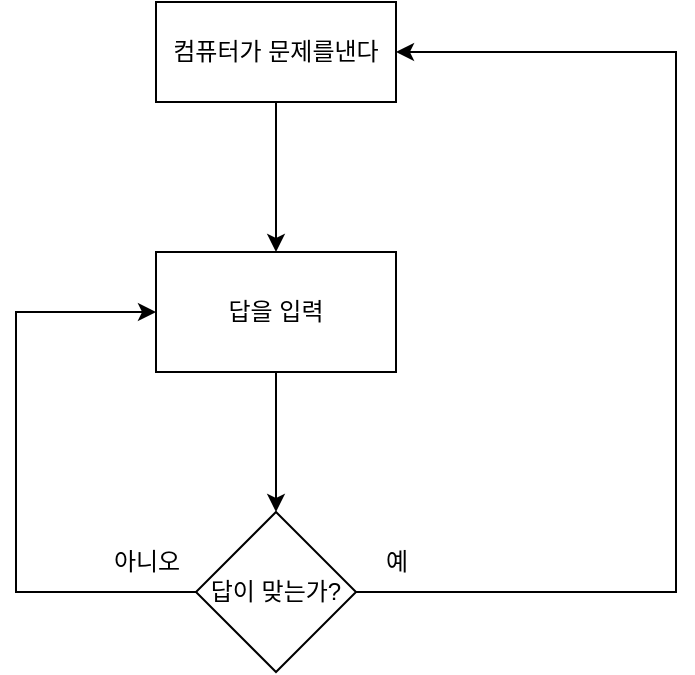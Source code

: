 <mxfile version="14.6.13" type="github">
  <diagram id="IwX6sSWW9HUgvhzVOTlq" name="Page-1">
    <mxGraphModel dx="782" dy="1121" grid="1" gridSize="10" guides="1" tooltips="1" connect="1" arrows="1" fold="1" page="1" pageScale="1" pageWidth="827" pageHeight="1169" math="0" shadow="0">
      <root>
        <mxCell id="0" />
        <mxCell id="1" parent="0" />
        <mxCell id="SVgFNXOLMLxnsQe0pSa9-5" value="" style="edgeStyle=orthogonalEdgeStyle;rounded=0;orthogonalLoop=1;jettySize=auto;html=1;" edge="1" parent="1" source="SVgFNXOLMLxnsQe0pSa9-1" target="SVgFNXOLMLxnsQe0pSa9-4">
          <mxGeometry relative="1" as="geometry" />
        </mxCell>
        <mxCell id="SVgFNXOLMLxnsQe0pSa9-1" value="컴퓨터가 문제를낸다" style="rounded=0;whiteSpace=wrap;html=1;" vertex="1" parent="1">
          <mxGeometry x="340" y="250" width="120" height="50" as="geometry" />
        </mxCell>
        <mxCell id="SVgFNXOLMLxnsQe0pSa9-13" value="" style="edgeStyle=orthogonalEdgeStyle;rounded=0;orthogonalLoop=1;jettySize=auto;html=1;" edge="1" parent="1" source="SVgFNXOLMLxnsQe0pSa9-4" target="SVgFNXOLMLxnsQe0pSa9-6">
          <mxGeometry relative="1" as="geometry" />
        </mxCell>
        <mxCell id="SVgFNXOLMLxnsQe0pSa9-4" value="답을 입력" style="whiteSpace=wrap;html=1;rounded=0;" vertex="1" parent="1">
          <mxGeometry x="340" y="375" width="120" height="60" as="geometry" />
        </mxCell>
        <mxCell id="SVgFNXOLMLxnsQe0pSa9-8" style="edgeStyle=orthogonalEdgeStyle;rounded=0;orthogonalLoop=1;jettySize=auto;html=1;" edge="1" parent="1" source="SVgFNXOLMLxnsQe0pSa9-6" target="SVgFNXOLMLxnsQe0pSa9-1">
          <mxGeometry relative="1" as="geometry">
            <Array as="points">
              <mxPoint x="600" y="545" />
              <mxPoint x="600" y="275" />
            </Array>
          </mxGeometry>
        </mxCell>
        <mxCell id="SVgFNXOLMLxnsQe0pSa9-11" style="edgeStyle=orthogonalEdgeStyle;rounded=0;orthogonalLoop=1;jettySize=auto;html=1;entryX=0;entryY=0.5;entryDx=0;entryDy=0;" edge="1" parent="1" source="SVgFNXOLMLxnsQe0pSa9-6" target="SVgFNXOLMLxnsQe0pSa9-4">
          <mxGeometry relative="1" as="geometry">
            <Array as="points">
              <mxPoint x="270" y="545" />
              <mxPoint x="270" y="405" />
            </Array>
          </mxGeometry>
        </mxCell>
        <mxCell id="SVgFNXOLMLxnsQe0pSa9-6" value="답이 맞는가?" style="rhombus;whiteSpace=wrap;html=1;rounded=0;" vertex="1" parent="1">
          <mxGeometry x="360" y="505" width="80" height="80" as="geometry" />
        </mxCell>
        <mxCell id="SVgFNXOLMLxnsQe0pSa9-10" value="예" style="text;html=1;align=center;verticalAlign=middle;resizable=0;points=[];autosize=1;strokeColor=none;" vertex="1" parent="1">
          <mxGeometry x="445" y="520" width="30" height="20" as="geometry" />
        </mxCell>
        <mxCell id="SVgFNXOLMLxnsQe0pSa9-12" value="아니오" style="text;html=1;align=center;verticalAlign=middle;resizable=0;points=[];autosize=1;strokeColor=none;" vertex="1" parent="1">
          <mxGeometry x="310" y="520" width="50" height="20" as="geometry" />
        </mxCell>
      </root>
    </mxGraphModel>
  </diagram>
</mxfile>
